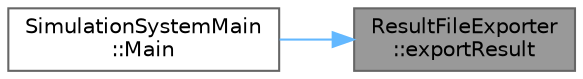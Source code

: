 digraph "ResultFileExporter::exportResult"
{
 // LATEX_PDF_SIZE
  bgcolor="transparent";
  edge [fontname=Helvetica,fontsize=10,labelfontname=Helvetica,labelfontsize=10];
  node [fontname=Helvetica,fontsize=10,shape=box,height=0.2,width=0.4];
  rankdir="RL";
  Node1 [id="Node000001",label="ResultFileExporter\l::exportResult",height=0.2,width=0.4,color="gray40", fillcolor="grey60", style="filled", fontcolor="black",tooltip="シミュレーション結果をファイルに出力する．   初期化ができていない場合は，なにも出力しない．また，出力フラグがfalseの場合もなにも出力しない．   出力されるファイルは sim_result_回数..."];
  Node1 -> Node2 [id="edge1_Node000001_Node000002",dir="back",color="steelblue1",style="solid",tooltip=" "];
  Node2 [id="Node000002",label="SimulationSystemMain\l::Main",height=0.2,width=0.4,color="grey40", fillcolor="white", style="filled",URL="$class_simulation_system_main.html#adb7b220bc2f5e2c55bd49e25b8c9345d",tooltip="いままでint mainで行われた処理をまとめたもの．   目標地点へ着くか，歩容計画に失敗した場合に，シミュレーションを終える．   また，規定の回数シミュレーションしたら終了する．"];
}
